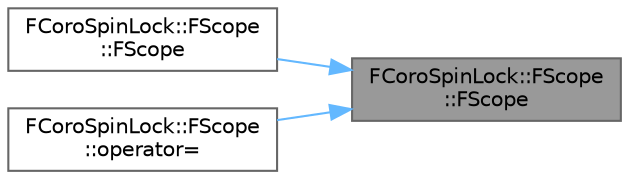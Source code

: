 digraph "FCoroSpinLock::FScope::FScope"
{
 // INTERACTIVE_SVG=YES
 // LATEX_PDF_SIZE
  bgcolor="transparent";
  edge [fontname=Helvetica,fontsize=10,labelfontname=Helvetica,labelfontsize=10];
  node [fontname=Helvetica,fontsize=10,shape=box,height=0.2,width=0.4];
  rankdir="RL";
  Node1 [id="Node000001",label="FCoroSpinLock::FScope\l::FScope",height=0.2,width=0.4,color="gray40", fillcolor="grey60", style="filled", fontcolor="black",tooltip=" "];
  Node1 -> Node2 [id="edge1_Node000001_Node000002",dir="back",color="steelblue1",style="solid",tooltip=" "];
  Node2 [id="Node000002",label="FCoroSpinLock::FScope\l::FScope",height=0.2,width=0.4,color="grey40", fillcolor="white", style="filled",URL="$d7/dd5/classFCoroSpinLock_1_1FScope.html#a6a2771bfe4bcc45b27b71141543ddf3a",tooltip=" "];
  Node1 -> Node3 [id="edge2_Node000001_Node000003",dir="back",color="steelblue1",style="solid",tooltip=" "];
  Node3 [id="Node000003",label="FCoroSpinLock::FScope\l::operator=",height=0.2,width=0.4,color="grey40", fillcolor="white", style="filled",URL="$d7/dd5/classFCoroSpinLock_1_1FScope.html#a346a68915c942e5304353bb9e38d28cf",tooltip=" "];
}
